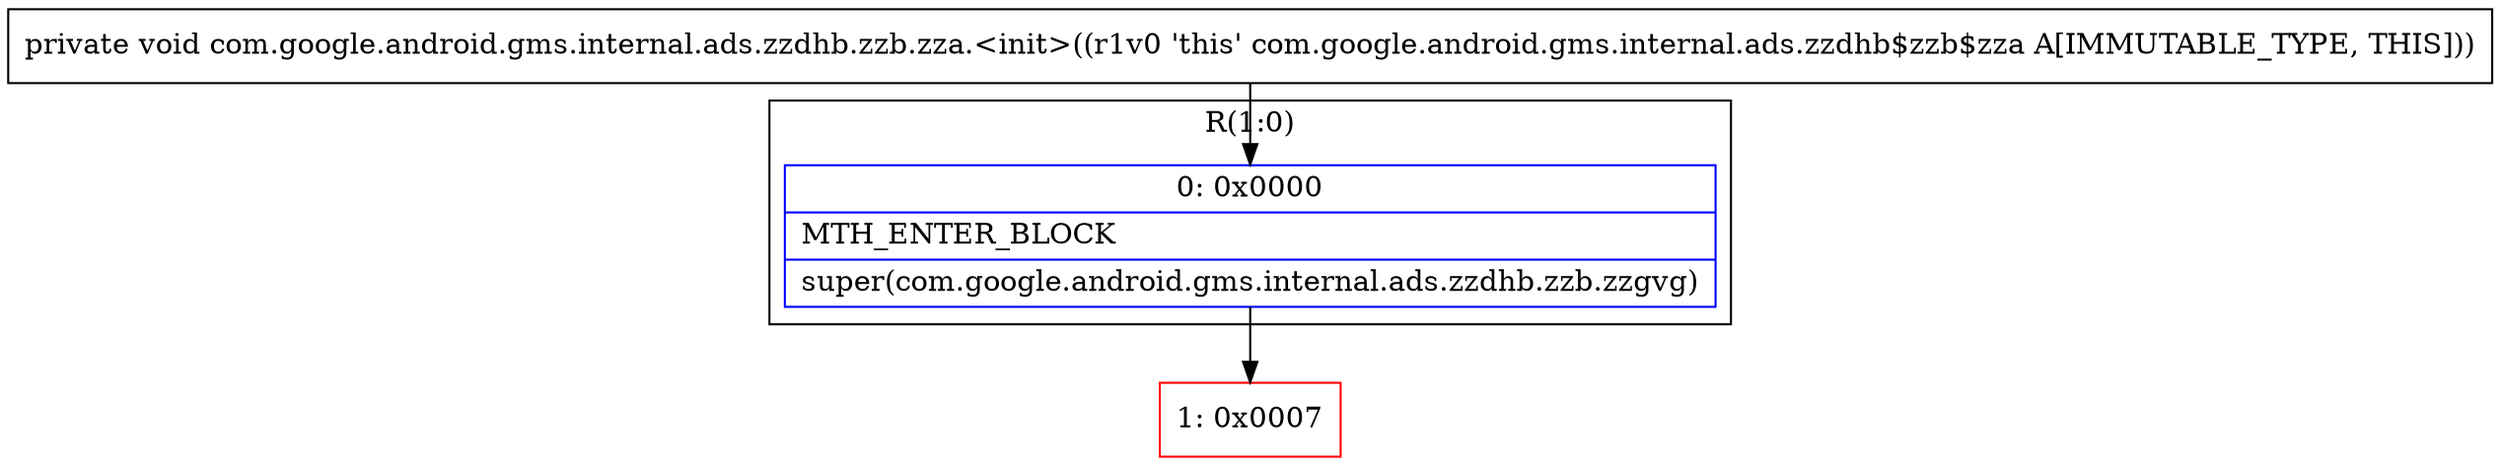 digraph "CFG forcom.google.android.gms.internal.ads.zzdhb.zzb.zza.\<init\>()V" {
subgraph cluster_Region_267400352 {
label = "R(1:0)";
node [shape=record,color=blue];
Node_0 [shape=record,label="{0\:\ 0x0000|MTH_ENTER_BLOCK\l|super(com.google.android.gms.internal.ads.zzdhb.zzb.zzgvg)\l}"];
}
Node_1 [shape=record,color=red,label="{1\:\ 0x0007}"];
MethodNode[shape=record,label="{private void com.google.android.gms.internal.ads.zzdhb.zzb.zza.\<init\>((r1v0 'this' com.google.android.gms.internal.ads.zzdhb$zzb$zza A[IMMUTABLE_TYPE, THIS])) }"];
MethodNode -> Node_0;
Node_0 -> Node_1;
}

